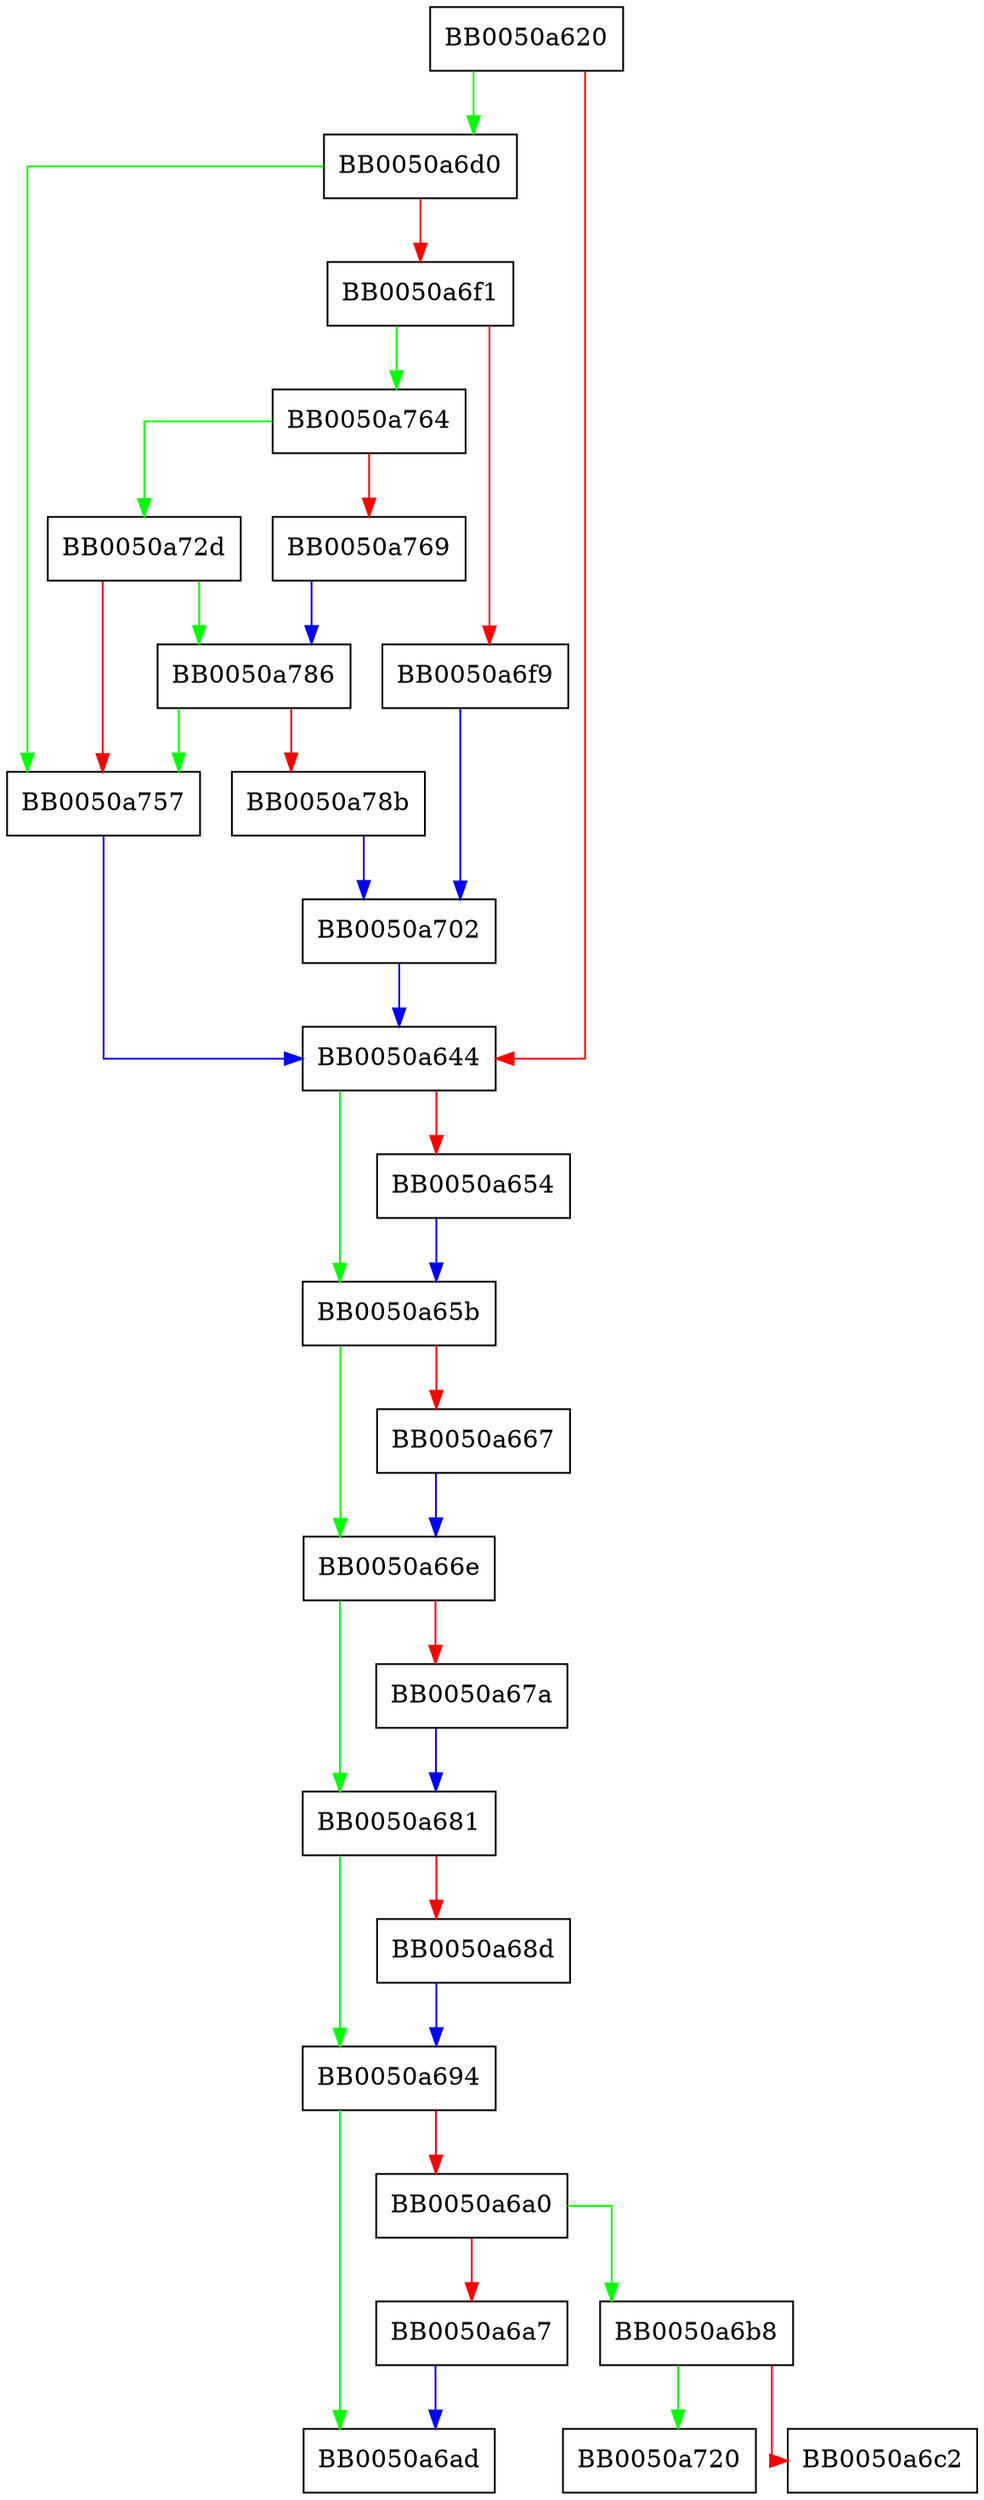 digraph newreno_on_ecn {
  node [shape="box"];
  graph [splines=ortho];
  BB0050a620 -> BB0050a6d0 [color="green"];
  BB0050a620 -> BB0050a644 [color="red"];
  BB0050a644 -> BB0050a65b [color="green"];
  BB0050a644 -> BB0050a654 [color="red"];
  BB0050a654 -> BB0050a65b [color="blue"];
  BB0050a65b -> BB0050a66e [color="green"];
  BB0050a65b -> BB0050a667 [color="red"];
  BB0050a667 -> BB0050a66e [color="blue"];
  BB0050a66e -> BB0050a681 [color="green"];
  BB0050a66e -> BB0050a67a [color="red"];
  BB0050a67a -> BB0050a681 [color="blue"];
  BB0050a681 -> BB0050a694 [color="green"];
  BB0050a681 -> BB0050a68d [color="red"];
  BB0050a68d -> BB0050a694 [color="blue"];
  BB0050a694 -> BB0050a6ad [color="green"];
  BB0050a694 -> BB0050a6a0 [color="red"];
  BB0050a6a0 -> BB0050a6b8 [color="green"];
  BB0050a6a0 -> BB0050a6a7 [color="red"];
  BB0050a6a7 -> BB0050a6ad [color="blue"];
  BB0050a6b8 -> BB0050a720 [color="green"];
  BB0050a6b8 -> BB0050a6c2 [color="red"];
  BB0050a6d0 -> BB0050a757 [color="green"];
  BB0050a6d0 -> BB0050a6f1 [color="red"];
  BB0050a6f1 -> BB0050a764 [color="green"];
  BB0050a6f1 -> BB0050a6f9 [color="red"];
  BB0050a6f9 -> BB0050a702 [color="blue"];
  BB0050a702 -> BB0050a644 [color="blue"];
  BB0050a72d -> BB0050a786 [color="green"];
  BB0050a72d -> BB0050a757 [color="red"];
  BB0050a757 -> BB0050a644 [color="blue"];
  BB0050a764 -> BB0050a72d [color="green"];
  BB0050a764 -> BB0050a769 [color="red"];
  BB0050a769 -> BB0050a786 [color="blue"];
  BB0050a786 -> BB0050a757 [color="green"];
  BB0050a786 -> BB0050a78b [color="red"];
  BB0050a78b -> BB0050a702 [color="blue"];
}